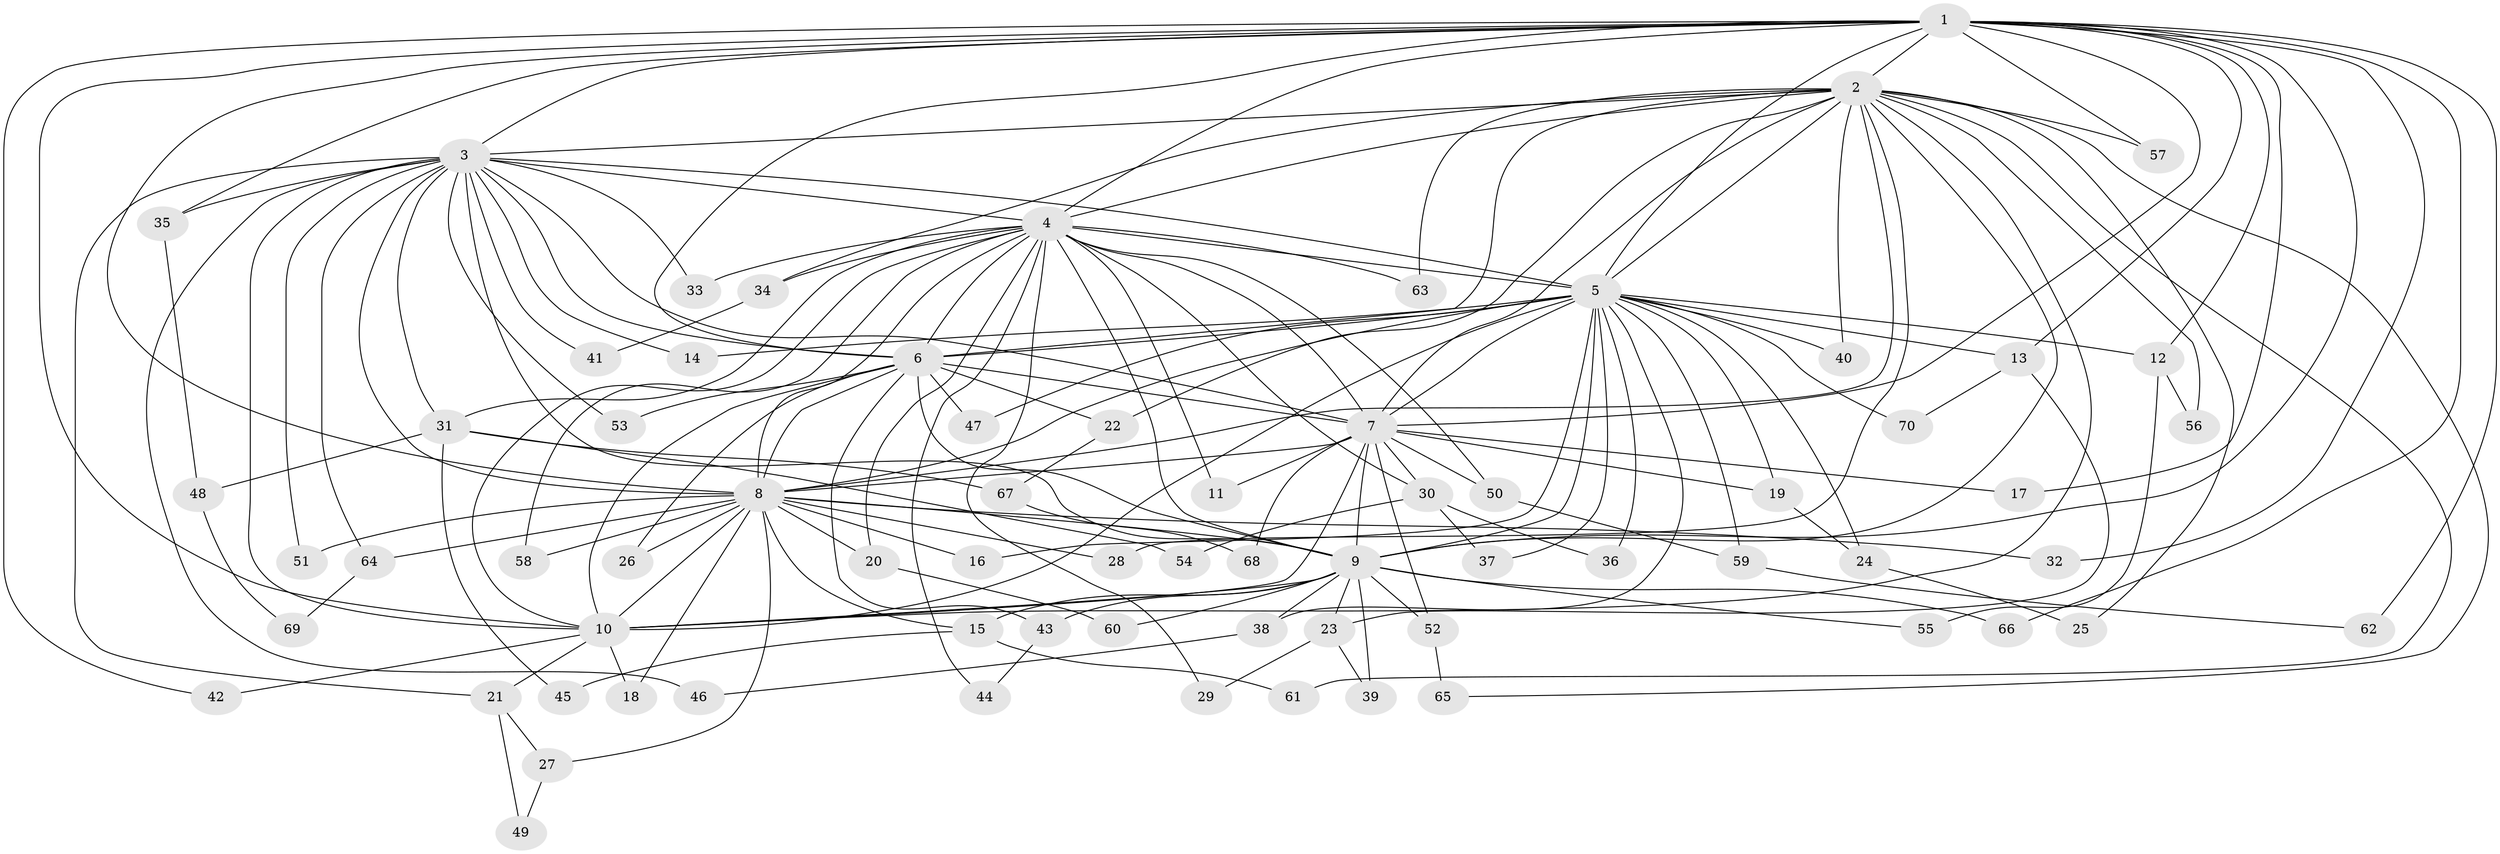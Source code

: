 // coarse degree distribution, {9: 0.02857142857142857, 15: 0.08571428571428572, 13: 0.05714285714285714, 12: 0.02857142857142857, 18: 0.02857142857142857, 8: 0.02857142857142857, 10: 0.02857142857142857, 5: 0.02857142857142857, 4: 0.08571428571428572, 2: 0.37142857142857144, 3: 0.17142857142857143, 6: 0.02857142857142857, 1: 0.02857142857142857}
// Generated by graph-tools (version 1.1) at 2025/50/03/04/25 22:50:02]
// undirected, 70 vertices, 165 edges
graph export_dot {
  node [color=gray90,style=filled];
  1;
  2;
  3;
  4;
  5;
  6;
  7;
  8;
  9;
  10;
  11;
  12;
  13;
  14;
  15;
  16;
  17;
  18;
  19;
  20;
  21;
  22;
  23;
  24;
  25;
  26;
  27;
  28;
  29;
  30;
  31;
  32;
  33;
  34;
  35;
  36;
  37;
  38;
  39;
  40;
  41;
  42;
  43;
  44;
  45;
  46;
  47;
  48;
  49;
  50;
  51;
  52;
  53;
  54;
  55;
  56;
  57;
  58;
  59;
  60;
  61;
  62;
  63;
  64;
  65;
  66;
  67;
  68;
  69;
  70;
  1 -- 2;
  1 -- 3;
  1 -- 4;
  1 -- 5;
  1 -- 6;
  1 -- 7;
  1 -- 8;
  1 -- 9;
  1 -- 10;
  1 -- 12;
  1 -- 13;
  1 -- 17;
  1 -- 32;
  1 -- 35;
  1 -- 42;
  1 -- 57;
  1 -- 62;
  1 -- 66;
  2 -- 3;
  2 -- 4;
  2 -- 5;
  2 -- 6;
  2 -- 7;
  2 -- 8;
  2 -- 9;
  2 -- 10;
  2 -- 22;
  2 -- 25;
  2 -- 28;
  2 -- 34;
  2 -- 40;
  2 -- 56;
  2 -- 57;
  2 -- 61;
  2 -- 63;
  2 -- 65;
  3 -- 4;
  3 -- 5;
  3 -- 6;
  3 -- 7;
  3 -- 8;
  3 -- 9;
  3 -- 10;
  3 -- 14;
  3 -- 21;
  3 -- 31;
  3 -- 33;
  3 -- 35;
  3 -- 41;
  3 -- 46;
  3 -- 51;
  3 -- 53;
  3 -- 64;
  4 -- 5;
  4 -- 6;
  4 -- 7;
  4 -- 8;
  4 -- 9;
  4 -- 10;
  4 -- 11;
  4 -- 20;
  4 -- 29;
  4 -- 30;
  4 -- 31;
  4 -- 33;
  4 -- 34;
  4 -- 44;
  4 -- 50;
  4 -- 58;
  4 -- 63;
  5 -- 6;
  5 -- 7;
  5 -- 8;
  5 -- 9;
  5 -- 10;
  5 -- 12;
  5 -- 13;
  5 -- 14;
  5 -- 16;
  5 -- 19;
  5 -- 24;
  5 -- 36;
  5 -- 37;
  5 -- 38;
  5 -- 40;
  5 -- 47;
  5 -- 59;
  5 -- 70;
  6 -- 7;
  6 -- 8;
  6 -- 9;
  6 -- 10;
  6 -- 22;
  6 -- 26;
  6 -- 43;
  6 -- 47;
  6 -- 53;
  7 -- 8;
  7 -- 9;
  7 -- 10;
  7 -- 11;
  7 -- 17;
  7 -- 19;
  7 -- 30;
  7 -- 50;
  7 -- 52;
  7 -- 68;
  8 -- 9;
  8 -- 10;
  8 -- 15;
  8 -- 16;
  8 -- 18;
  8 -- 20;
  8 -- 26;
  8 -- 27;
  8 -- 28;
  8 -- 32;
  8 -- 51;
  8 -- 58;
  8 -- 64;
  9 -- 10;
  9 -- 15;
  9 -- 23;
  9 -- 38;
  9 -- 39;
  9 -- 43;
  9 -- 52;
  9 -- 55;
  9 -- 60;
  9 -- 66;
  10 -- 18;
  10 -- 21;
  10 -- 42;
  12 -- 55;
  12 -- 56;
  13 -- 23;
  13 -- 70;
  15 -- 45;
  15 -- 61;
  19 -- 24;
  20 -- 60;
  21 -- 27;
  21 -- 49;
  22 -- 67;
  23 -- 29;
  23 -- 39;
  24 -- 25;
  27 -- 49;
  30 -- 36;
  30 -- 37;
  30 -- 54;
  31 -- 45;
  31 -- 48;
  31 -- 54;
  31 -- 67;
  34 -- 41;
  35 -- 48;
  38 -- 46;
  43 -- 44;
  48 -- 69;
  50 -- 59;
  52 -- 65;
  59 -- 62;
  64 -- 69;
  67 -- 68;
}
